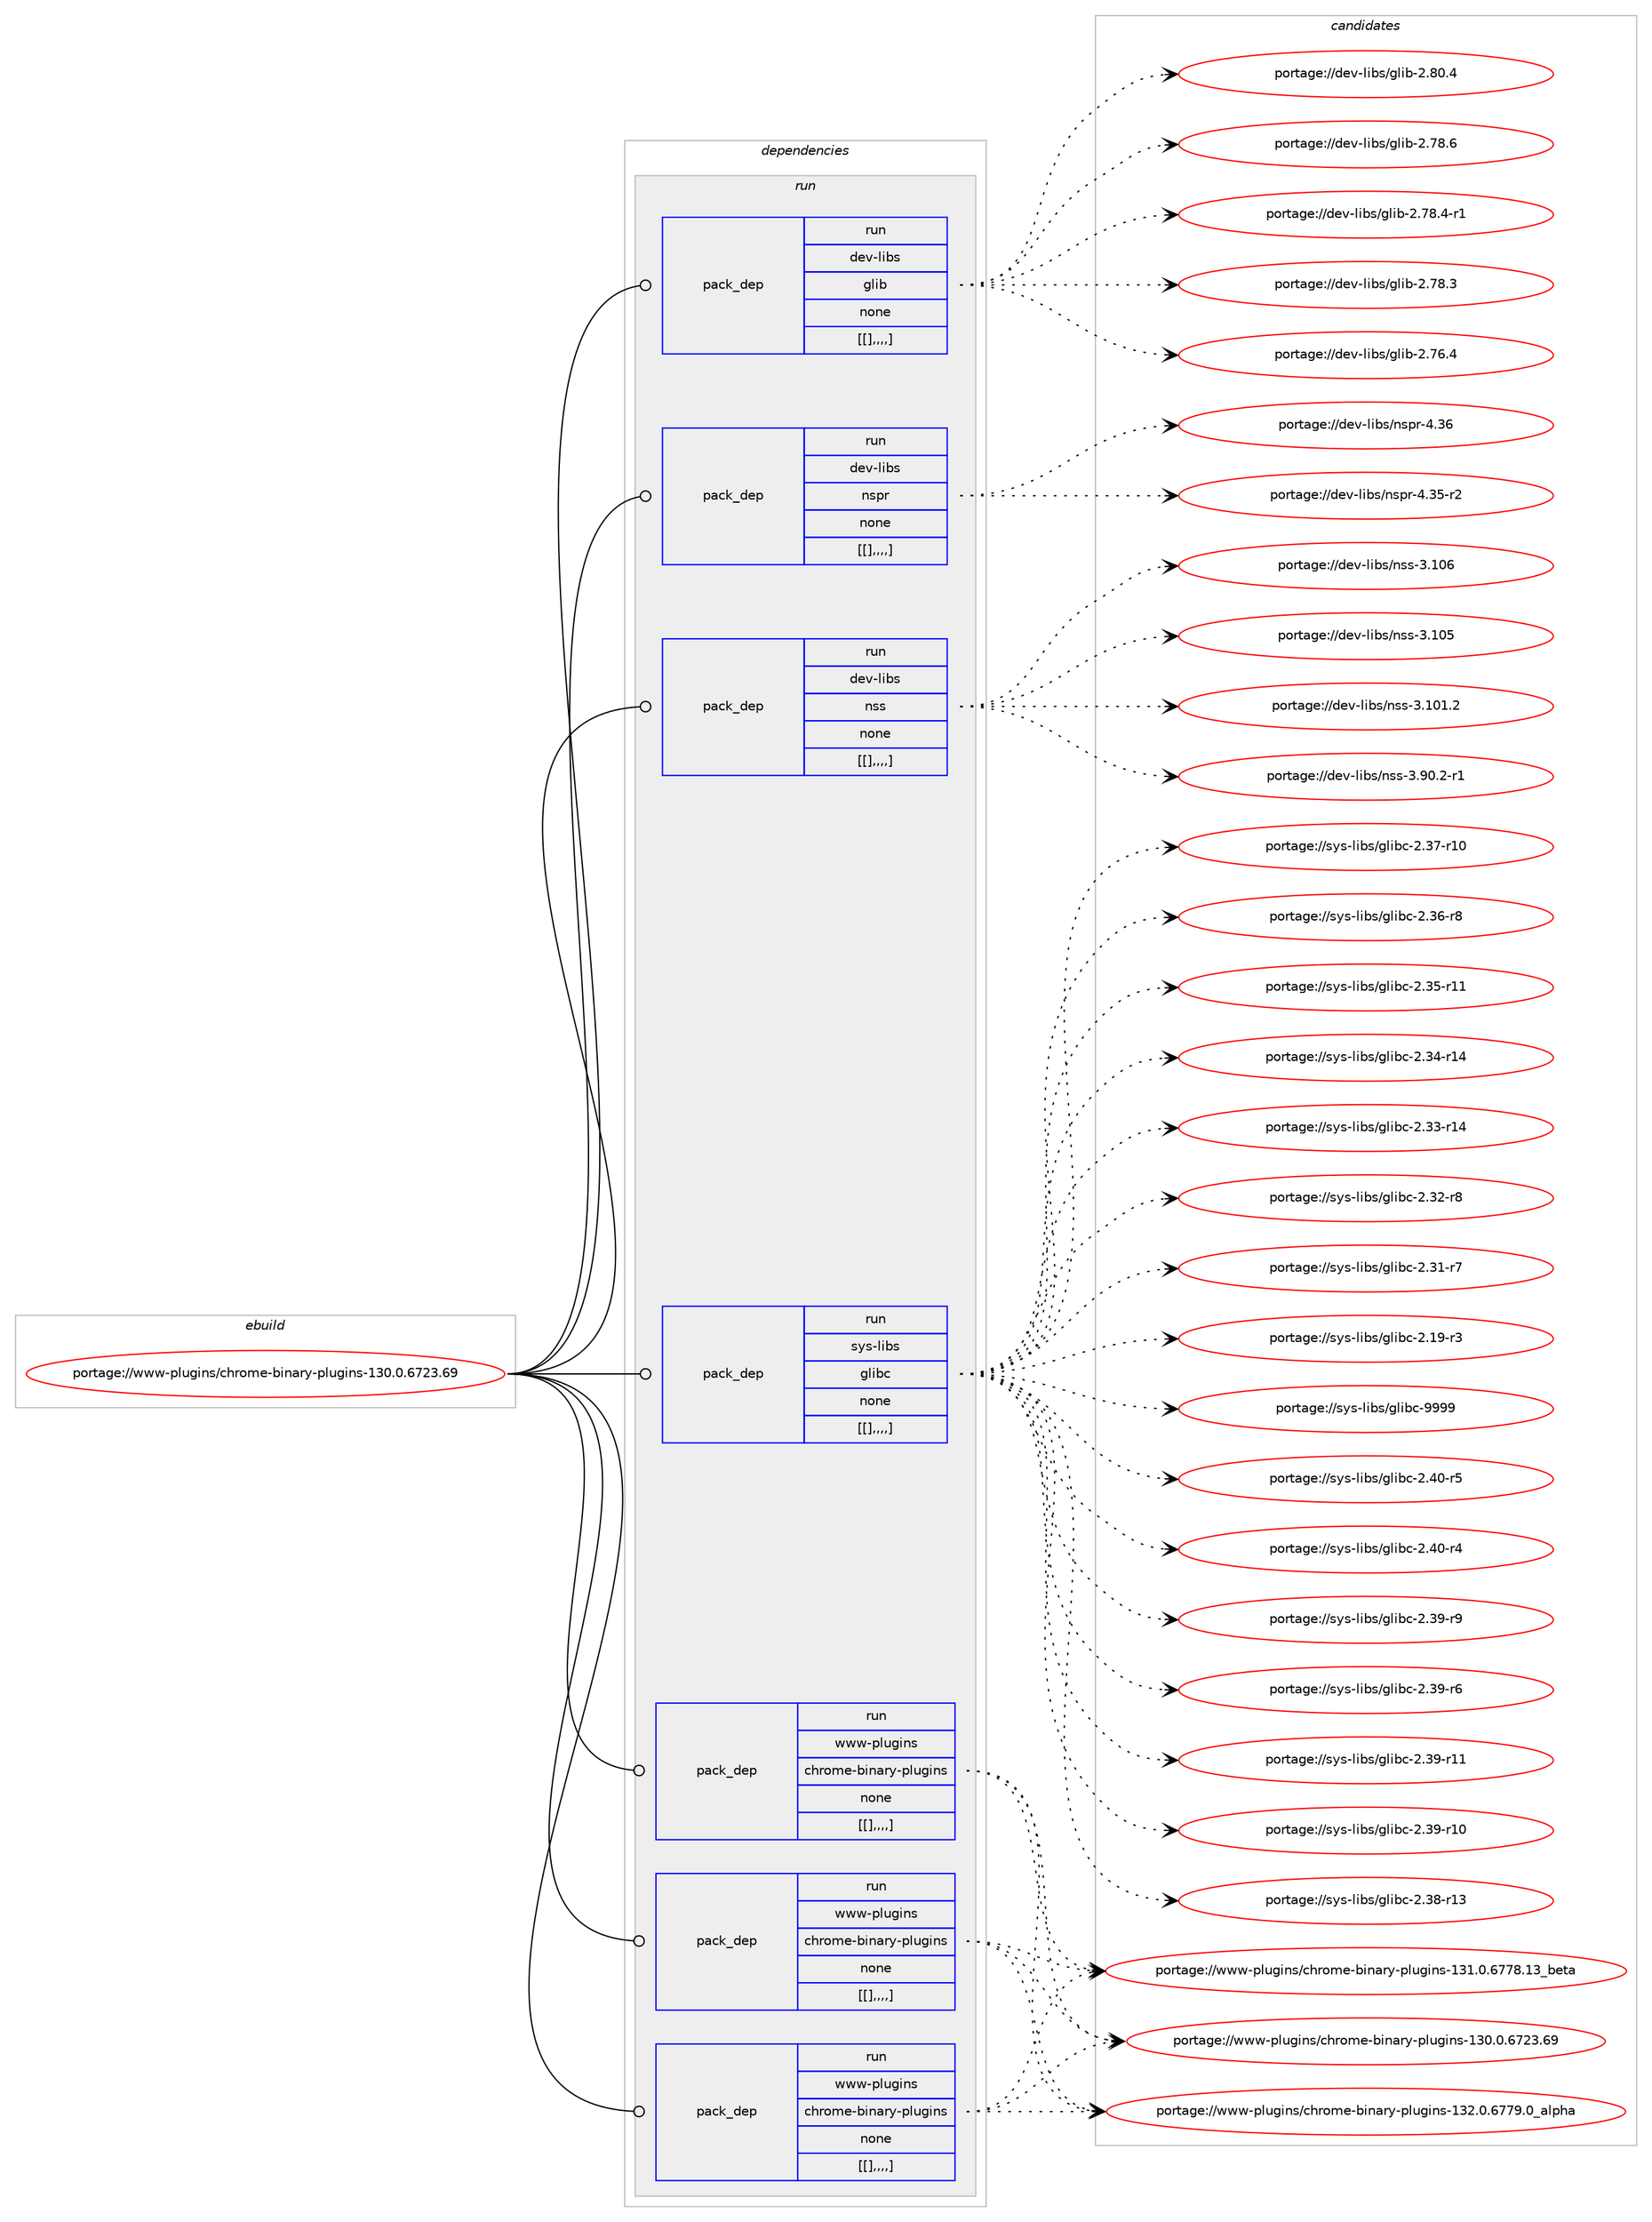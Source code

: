 digraph prolog {

# *************
# Graph options
# *************

newrank=true;
concentrate=true;
compound=true;
graph [rankdir=LR,fontname=Helvetica,fontsize=10,ranksep=1.5];#, ranksep=2.5, nodesep=0.2];
edge  [arrowhead=vee];
node  [fontname=Helvetica,fontsize=10];

# **********
# The ebuild
# **********

subgraph cluster_leftcol {
color=gray;
label=<<i>ebuild</i>>;
id [label="portage://www-plugins/chrome-binary-plugins-130.0.6723.69", color=red, width=4, href="../www-plugins/chrome-binary-plugins-130.0.6723.69.svg"];
}

# ****************
# The dependencies
# ****************

subgraph cluster_midcol {
color=gray;
label=<<i>dependencies</i>>;
subgraph cluster_compile {
fillcolor="#eeeeee";
style=filled;
label=<<i>compile</i>>;
}
subgraph cluster_compileandrun {
fillcolor="#eeeeee";
style=filled;
label=<<i>compile and run</i>>;
}
subgraph cluster_run {
fillcolor="#eeeeee";
style=filled;
label=<<i>run</i>>;
subgraph pack345093 {
dependency476142 [label=<<TABLE BORDER="0" CELLBORDER="1" CELLSPACING="0" CELLPADDING="4" WIDTH="220"><TR><TD ROWSPAN="6" CELLPADDING="30">pack_dep</TD></TR><TR><TD WIDTH="110">run</TD></TR><TR><TD>dev-libs</TD></TR><TR><TD>glib</TD></TR><TR><TD>none</TD></TR><TR><TD>[[],,,,]</TD></TR></TABLE>>, shape=none, color=blue];
}
id:e -> dependency476142:w [weight=20,style="solid",arrowhead="odot"];
subgraph pack345133 {
dependency476184 [label=<<TABLE BORDER="0" CELLBORDER="1" CELLSPACING="0" CELLPADDING="4" WIDTH="220"><TR><TD ROWSPAN="6" CELLPADDING="30">pack_dep</TD></TR><TR><TD WIDTH="110">run</TD></TR><TR><TD>dev-libs</TD></TR><TR><TD>nspr</TD></TR><TR><TD>none</TD></TR><TR><TD>[[],,,,]</TD></TR></TABLE>>, shape=none, color=blue];
}
id:e -> dependency476184:w [weight=20,style="solid",arrowhead="odot"];
subgraph pack345162 {
dependency476256 [label=<<TABLE BORDER="0" CELLBORDER="1" CELLSPACING="0" CELLPADDING="4" WIDTH="220"><TR><TD ROWSPAN="6" CELLPADDING="30">pack_dep</TD></TR><TR><TD WIDTH="110">run</TD></TR><TR><TD>dev-libs</TD></TR><TR><TD>nss</TD></TR><TR><TD>none</TD></TR><TR><TD>[[],,,,]</TD></TR></TABLE>>, shape=none, color=blue];
}
id:e -> dependency476256:w [weight=20,style="solid",arrowhead="odot"];
subgraph pack345192 {
dependency476372 [label=<<TABLE BORDER="0" CELLBORDER="1" CELLSPACING="0" CELLPADDING="4" WIDTH="220"><TR><TD ROWSPAN="6" CELLPADDING="30">pack_dep</TD></TR><TR><TD WIDTH="110">run</TD></TR><TR><TD>sys-libs</TD></TR><TR><TD>glibc</TD></TR><TR><TD>none</TD></TR><TR><TD>[[],,,,]</TD></TR></TABLE>>, shape=none, color=blue];
}
id:e -> dependency476372:w [weight=20,style="solid",arrowhead="odot"];
subgraph pack345293 {
dependency476430 [label=<<TABLE BORDER="0" CELLBORDER="1" CELLSPACING="0" CELLPADDING="4" WIDTH="220"><TR><TD ROWSPAN="6" CELLPADDING="30">pack_dep</TD></TR><TR><TD WIDTH="110">run</TD></TR><TR><TD>www-plugins</TD></TR><TR><TD>chrome-binary-plugins</TD></TR><TR><TD>none</TD></TR><TR><TD>[[],,,,]</TD></TR></TABLE>>, shape=none, color=blue];
}
id:e -> dependency476430:w [weight=20,style="solid",arrowhead="odot"];
subgraph pack345317 {
dependency476432 [label=<<TABLE BORDER="0" CELLBORDER="1" CELLSPACING="0" CELLPADDING="4" WIDTH="220"><TR><TD ROWSPAN="6" CELLPADDING="30">pack_dep</TD></TR><TR><TD WIDTH="110">run</TD></TR><TR><TD>www-plugins</TD></TR><TR><TD>chrome-binary-plugins</TD></TR><TR><TD>none</TD></TR><TR><TD>[[],,,,]</TD></TR></TABLE>>, shape=none, color=blue];
}
id:e -> dependency476432:w [weight=20,style="solid",arrowhead="odot"];
subgraph pack345330 {
dependency476471 [label=<<TABLE BORDER="0" CELLBORDER="1" CELLSPACING="0" CELLPADDING="4" WIDTH="220"><TR><TD ROWSPAN="6" CELLPADDING="30">pack_dep</TD></TR><TR><TD WIDTH="110">run</TD></TR><TR><TD>www-plugins</TD></TR><TR><TD>chrome-binary-plugins</TD></TR><TR><TD>none</TD></TR><TR><TD>[[],,,,]</TD></TR></TABLE>>, shape=none, color=blue];
}
id:e -> dependency476471:w [weight=20,style="solid",arrowhead="odot"];
}
}

# **************
# The candidates
# **************

subgraph cluster_choices {
rank=same;
color=gray;
label=<<i>candidates</i>>;

subgraph choice343839 {
color=black;
nodesep=1;
choice1001011184510810598115471031081059845504656484652 [label="portage://dev-libs/glib-2.80.4", color=red, width=4,href="../dev-libs/glib-2.80.4.svg"];
choice1001011184510810598115471031081059845504655564654 [label="portage://dev-libs/glib-2.78.6", color=red, width=4,href="../dev-libs/glib-2.78.6.svg"];
choice10010111845108105981154710310810598455046555646524511449 [label="portage://dev-libs/glib-2.78.4-r1", color=red, width=4,href="../dev-libs/glib-2.78.4-r1.svg"];
choice1001011184510810598115471031081059845504655564651 [label="portage://dev-libs/glib-2.78.3", color=red, width=4,href="../dev-libs/glib-2.78.3.svg"];
choice1001011184510810598115471031081059845504655544652 [label="portage://dev-libs/glib-2.76.4", color=red, width=4,href="../dev-libs/glib-2.76.4.svg"];
dependency476142:e -> choice1001011184510810598115471031081059845504656484652:w [style=dotted,weight="100"];
dependency476142:e -> choice1001011184510810598115471031081059845504655564654:w [style=dotted,weight="100"];
dependency476142:e -> choice10010111845108105981154710310810598455046555646524511449:w [style=dotted,weight="100"];
dependency476142:e -> choice1001011184510810598115471031081059845504655564651:w [style=dotted,weight="100"];
dependency476142:e -> choice1001011184510810598115471031081059845504655544652:w [style=dotted,weight="100"];
}
subgraph choice343863 {
color=black;
nodesep=1;
choice1001011184510810598115471101151121144552465154 [label="portage://dev-libs/nspr-4.36", color=red, width=4,href="../dev-libs/nspr-4.36.svg"];
choice10010111845108105981154711011511211445524651534511450 [label="portage://dev-libs/nspr-4.35-r2", color=red, width=4,href="../dev-libs/nspr-4.35-r2.svg"];
dependency476184:e -> choice1001011184510810598115471101151121144552465154:w [style=dotted,weight="100"];
dependency476184:e -> choice10010111845108105981154711011511211445524651534511450:w [style=dotted,weight="100"];
}
subgraph choice343891 {
color=black;
nodesep=1;
choice100101118451081059811547110115115455146494854 [label="portage://dev-libs/nss-3.106", color=red, width=4,href="../dev-libs/nss-3.106.svg"];
choice100101118451081059811547110115115455146494853 [label="portage://dev-libs/nss-3.105", color=red, width=4,href="../dev-libs/nss-3.105.svg"];
choice1001011184510810598115471101151154551464948494650 [label="portage://dev-libs/nss-3.101.2", color=red, width=4,href="../dev-libs/nss-3.101.2.svg"];
choice100101118451081059811547110115115455146574846504511449 [label="portage://dev-libs/nss-3.90.2-r1", color=red, width=4,href="../dev-libs/nss-3.90.2-r1.svg"];
dependency476256:e -> choice100101118451081059811547110115115455146494854:w [style=dotted,weight="100"];
dependency476256:e -> choice100101118451081059811547110115115455146494853:w [style=dotted,weight="100"];
dependency476256:e -> choice1001011184510810598115471101151154551464948494650:w [style=dotted,weight="100"];
dependency476256:e -> choice100101118451081059811547110115115455146574846504511449:w [style=dotted,weight="100"];
}
subgraph choice343893 {
color=black;
nodesep=1;
choice11512111545108105981154710310810598994557575757 [label="portage://sys-libs/glibc-9999", color=red, width=4,href="../sys-libs/glibc-9999.svg"];
choice115121115451081059811547103108105989945504652484511453 [label="portage://sys-libs/glibc-2.40-r5", color=red, width=4,href="../sys-libs/glibc-2.40-r5.svg"];
choice115121115451081059811547103108105989945504652484511452 [label="portage://sys-libs/glibc-2.40-r4", color=red, width=4,href="../sys-libs/glibc-2.40-r4.svg"];
choice115121115451081059811547103108105989945504651574511457 [label="portage://sys-libs/glibc-2.39-r9", color=red, width=4,href="../sys-libs/glibc-2.39-r9.svg"];
choice115121115451081059811547103108105989945504651574511454 [label="portage://sys-libs/glibc-2.39-r6", color=red, width=4,href="../sys-libs/glibc-2.39-r6.svg"];
choice11512111545108105981154710310810598994550465157451144949 [label="portage://sys-libs/glibc-2.39-r11", color=red, width=4,href="../sys-libs/glibc-2.39-r11.svg"];
choice11512111545108105981154710310810598994550465157451144948 [label="portage://sys-libs/glibc-2.39-r10", color=red, width=4,href="../sys-libs/glibc-2.39-r10.svg"];
choice11512111545108105981154710310810598994550465156451144951 [label="portage://sys-libs/glibc-2.38-r13", color=red, width=4,href="../sys-libs/glibc-2.38-r13.svg"];
choice11512111545108105981154710310810598994550465155451144948 [label="portage://sys-libs/glibc-2.37-r10", color=red, width=4,href="../sys-libs/glibc-2.37-r10.svg"];
choice115121115451081059811547103108105989945504651544511456 [label="portage://sys-libs/glibc-2.36-r8", color=red, width=4,href="../sys-libs/glibc-2.36-r8.svg"];
choice11512111545108105981154710310810598994550465153451144949 [label="portage://sys-libs/glibc-2.35-r11", color=red, width=4,href="../sys-libs/glibc-2.35-r11.svg"];
choice11512111545108105981154710310810598994550465152451144952 [label="portage://sys-libs/glibc-2.34-r14", color=red, width=4,href="../sys-libs/glibc-2.34-r14.svg"];
choice11512111545108105981154710310810598994550465151451144952 [label="portage://sys-libs/glibc-2.33-r14", color=red, width=4,href="../sys-libs/glibc-2.33-r14.svg"];
choice115121115451081059811547103108105989945504651504511456 [label="portage://sys-libs/glibc-2.32-r8", color=red, width=4,href="../sys-libs/glibc-2.32-r8.svg"];
choice115121115451081059811547103108105989945504651494511455 [label="portage://sys-libs/glibc-2.31-r7", color=red, width=4,href="../sys-libs/glibc-2.31-r7.svg"];
choice115121115451081059811547103108105989945504649574511451 [label="portage://sys-libs/glibc-2.19-r3", color=red, width=4,href="../sys-libs/glibc-2.19-r3.svg"];
dependency476372:e -> choice11512111545108105981154710310810598994557575757:w [style=dotted,weight="100"];
dependency476372:e -> choice115121115451081059811547103108105989945504652484511453:w [style=dotted,weight="100"];
dependency476372:e -> choice115121115451081059811547103108105989945504652484511452:w [style=dotted,weight="100"];
dependency476372:e -> choice115121115451081059811547103108105989945504651574511457:w [style=dotted,weight="100"];
dependency476372:e -> choice115121115451081059811547103108105989945504651574511454:w [style=dotted,weight="100"];
dependency476372:e -> choice11512111545108105981154710310810598994550465157451144949:w [style=dotted,weight="100"];
dependency476372:e -> choice11512111545108105981154710310810598994550465157451144948:w [style=dotted,weight="100"];
dependency476372:e -> choice11512111545108105981154710310810598994550465156451144951:w [style=dotted,weight="100"];
dependency476372:e -> choice11512111545108105981154710310810598994550465155451144948:w [style=dotted,weight="100"];
dependency476372:e -> choice115121115451081059811547103108105989945504651544511456:w [style=dotted,weight="100"];
dependency476372:e -> choice11512111545108105981154710310810598994550465153451144949:w [style=dotted,weight="100"];
dependency476372:e -> choice11512111545108105981154710310810598994550465152451144952:w [style=dotted,weight="100"];
dependency476372:e -> choice11512111545108105981154710310810598994550465151451144952:w [style=dotted,weight="100"];
dependency476372:e -> choice115121115451081059811547103108105989945504651504511456:w [style=dotted,weight="100"];
dependency476372:e -> choice115121115451081059811547103108105989945504651494511455:w [style=dotted,weight="100"];
dependency476372:e -> choice115121115451081059811547103108105989945504649574511451:w [style=dotted,weight="100"];
}
subgraph choice343926 {
color=black;
nodesep=1;
choice1191191194511210811710310511011547991041141111091014598105110971141214511210811710310511011545495150464846545555574648959710811210497 [label="portage://www-plugins/chrome-binary-plugins-132.0.6779.0_alpha", color=red, width=4,href="../www-plugins/chrome-binary-plugins-132.0.6779.0_alpha.svg"];
choice119119119451121081171031051101154799104114111109101459810511097114121451121081171031051101154549514946484654555556464951959810111697 [label="portage://www-plugins/chrome-binary-plugins-131.0.6778.13_beta", color=red, width=4,href="../www-plugins/chrome-binary-plugins-131.0.6778.13_beta.svg"];
choice119119119451121081171031051101154799104114111109101459810511097114121451121081171031051101154549514846484654555051465457 [label="portage://www-plugins/chrome-binary-plugins-130.0.6723.69", color=red, width=4,href="../www-plugins/chrome-binary-plugins-130.0.6723.69.svg"];
dependency476430:e -> choice1191191194511210811710310511011547991041141111091014598105110971141214511210811710310511011545495150464846545555574648959710811210497:w [style=dotted,weight="100"];
dependency476430:e -> choice119119119451121081171031051101154799104114111109101459810511097114121451121081171031051101154549514946484654555556464951959810111697:w [style=dotted,weight="100"];
dependency476430:e -> choice119119119451121081171031051101154799104114111109101459810511097114121451121081171031051101154549514846484654555051465457:w [style=dotted,weight="100"];
}
subgraph choice343934 {
color=black;
nodesep=1;
choice1191191194511210811710310511011547991041141111091014598105110971141214511210811710310511011545495150464846545555574648959710811210497 [label="portage://www-plugins/chrome-binary-plugins-132.0.6779.0_alpha", color=red, width=4,href="../www-plugins/chrome-binary-plugins-132.0.6779.0_alpha.svg"];
choice119119119451121081171031051101154799104114111109101459810511097114121451121081171031051101154549514946484654555556464951959810111697 [label="portage://www-plugins/chrome-binary-plugins-131.0.6778.13_beta", color=red, width=4,href="../www-plugins/chrome-binary-plugins-131.0.6778.13_beta.svg"];
choice119119119451121081171031051101154799104114111109101459810511097114121451121081171031051101154549514846484654555051465457 [label="portage://www-plugins/chrome-binary-plugins-130.0.6723.69", color=red, width=4,href="../www-plugins/chrome-binary-plugins-130.0.6723.69.svg"];
dependency476432:e -> choice1191191194511210811710310511011547991041141111091014598105110971141214511210811710310511011545495150464846545555574648959710811210497:w [style=dotted,weight="100"];
dependency476432:e -> choice119119119451121081171031051101154799104114111109101459810511097114121451121081171031051101154549514946484654555556464951959810111697:w [style=dotted,weight="100"];
dependency476432:e -> choice119119119451121081171031051101154799104114111109101459810511097114121451121081171031051101154549514846484654555051465457:w [style=dotted,weight="100"];
}
subgraph choice344037 {
color=black;
nodesep=1;
choice1191191194511210811710310511011547991041141111091014598105110971141214511210811710310511011545495150464846545555574648959710811210497 [label="portage://www-plugins/chrome-binary-plugins-132.0.6779.0_alpha", color=red, width=4,href="../www-plugins/chrome-binary-plugins-132.0.6779.0_alpha.svg"];
choice119119119451121081171031051101154799104114111109101459810511097114121451121081171031051101154549514946484654555556464951959810111697 [label="portage://www-plugins/chrome-binary-plugins-131.0.6778.13_beta", color=red, width=4,href="../www-plugins/chrome-binary-plugins-131.0.6778.13_beta.svg"];
choice119119119451121081171031051101154799104114111109101459810511097114121451121081171031051101154549514846484654555051465457 [label="portage://www-plugins/chrome-binary-plugins-130.0.6723.69", color=red, width=4,href="../www-plugins/chrome-binary-plugins-130.0.6723.69.svg"];
dependency476471:e -> choice1191191194511210811710310511011547991041141111091014598105110971141214511210811710310511011545495150464846545555574648959710811210497:w [style=dotted,weight="100"];
dependency476471:e -> choice119119119451121081171031051101154799104114111109101459810511097114121451121081171031051101154549514946484654555556464951959810111697:w [style=dotted,weight="100"];
dependency476471:e -> choice119119119451121081171031051101154799104114111109101459810511097114121451121081171031051101154549514846484654555051465457:w [style=dotted,weight="100"];
}
}

}
